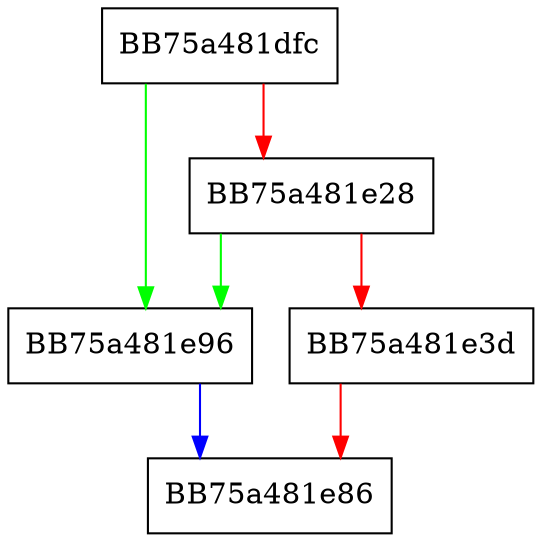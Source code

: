 digraph createNodeListObjectObject {
  node [shape="box"];
  graph [splines=ortho];
  BB75a481dfc -> BB75a481e96 [color="green"];
  BB75a481dfc -> BB75a481e28 [color="red"];
  BB75a481e28 -> BB75a481e96 [color="green"];
  BB75a481e28 -> BB75a481e3d [color="red"];
  BB75a481e3d -> BB75a481e86 [color="red"];
  BB75a481e96 -> BB75a481e86 [color="blue"];
}